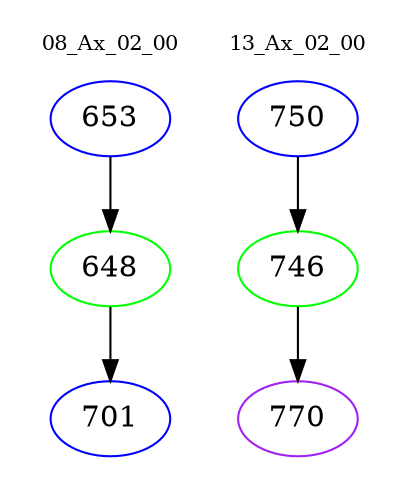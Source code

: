 digraph{
subgraph cluster_0 {
color = white
label = "08_Ax_02_00";
fontsize=10;
T0_653 [label="653", color="blue"]
T0_653 -> T0_648 [color="black"]
T0_648 [label="648", color="green"]
T0_648 -> T0_701 [color="black"]
T0_701 [label="701", color="blue"]
}
subgraph cluster_1 {
color = white
label = "13_Ax_02_00";
fontsize=10;
T1_750 [label="750", color="blue"]
T1_750 -> T1_746 [color="black"]
T1_746 [label="746", color="green"]
T1_746 -> T1_770 [color="black"]
T1_770 [label="770", color="purple"]
}
}
